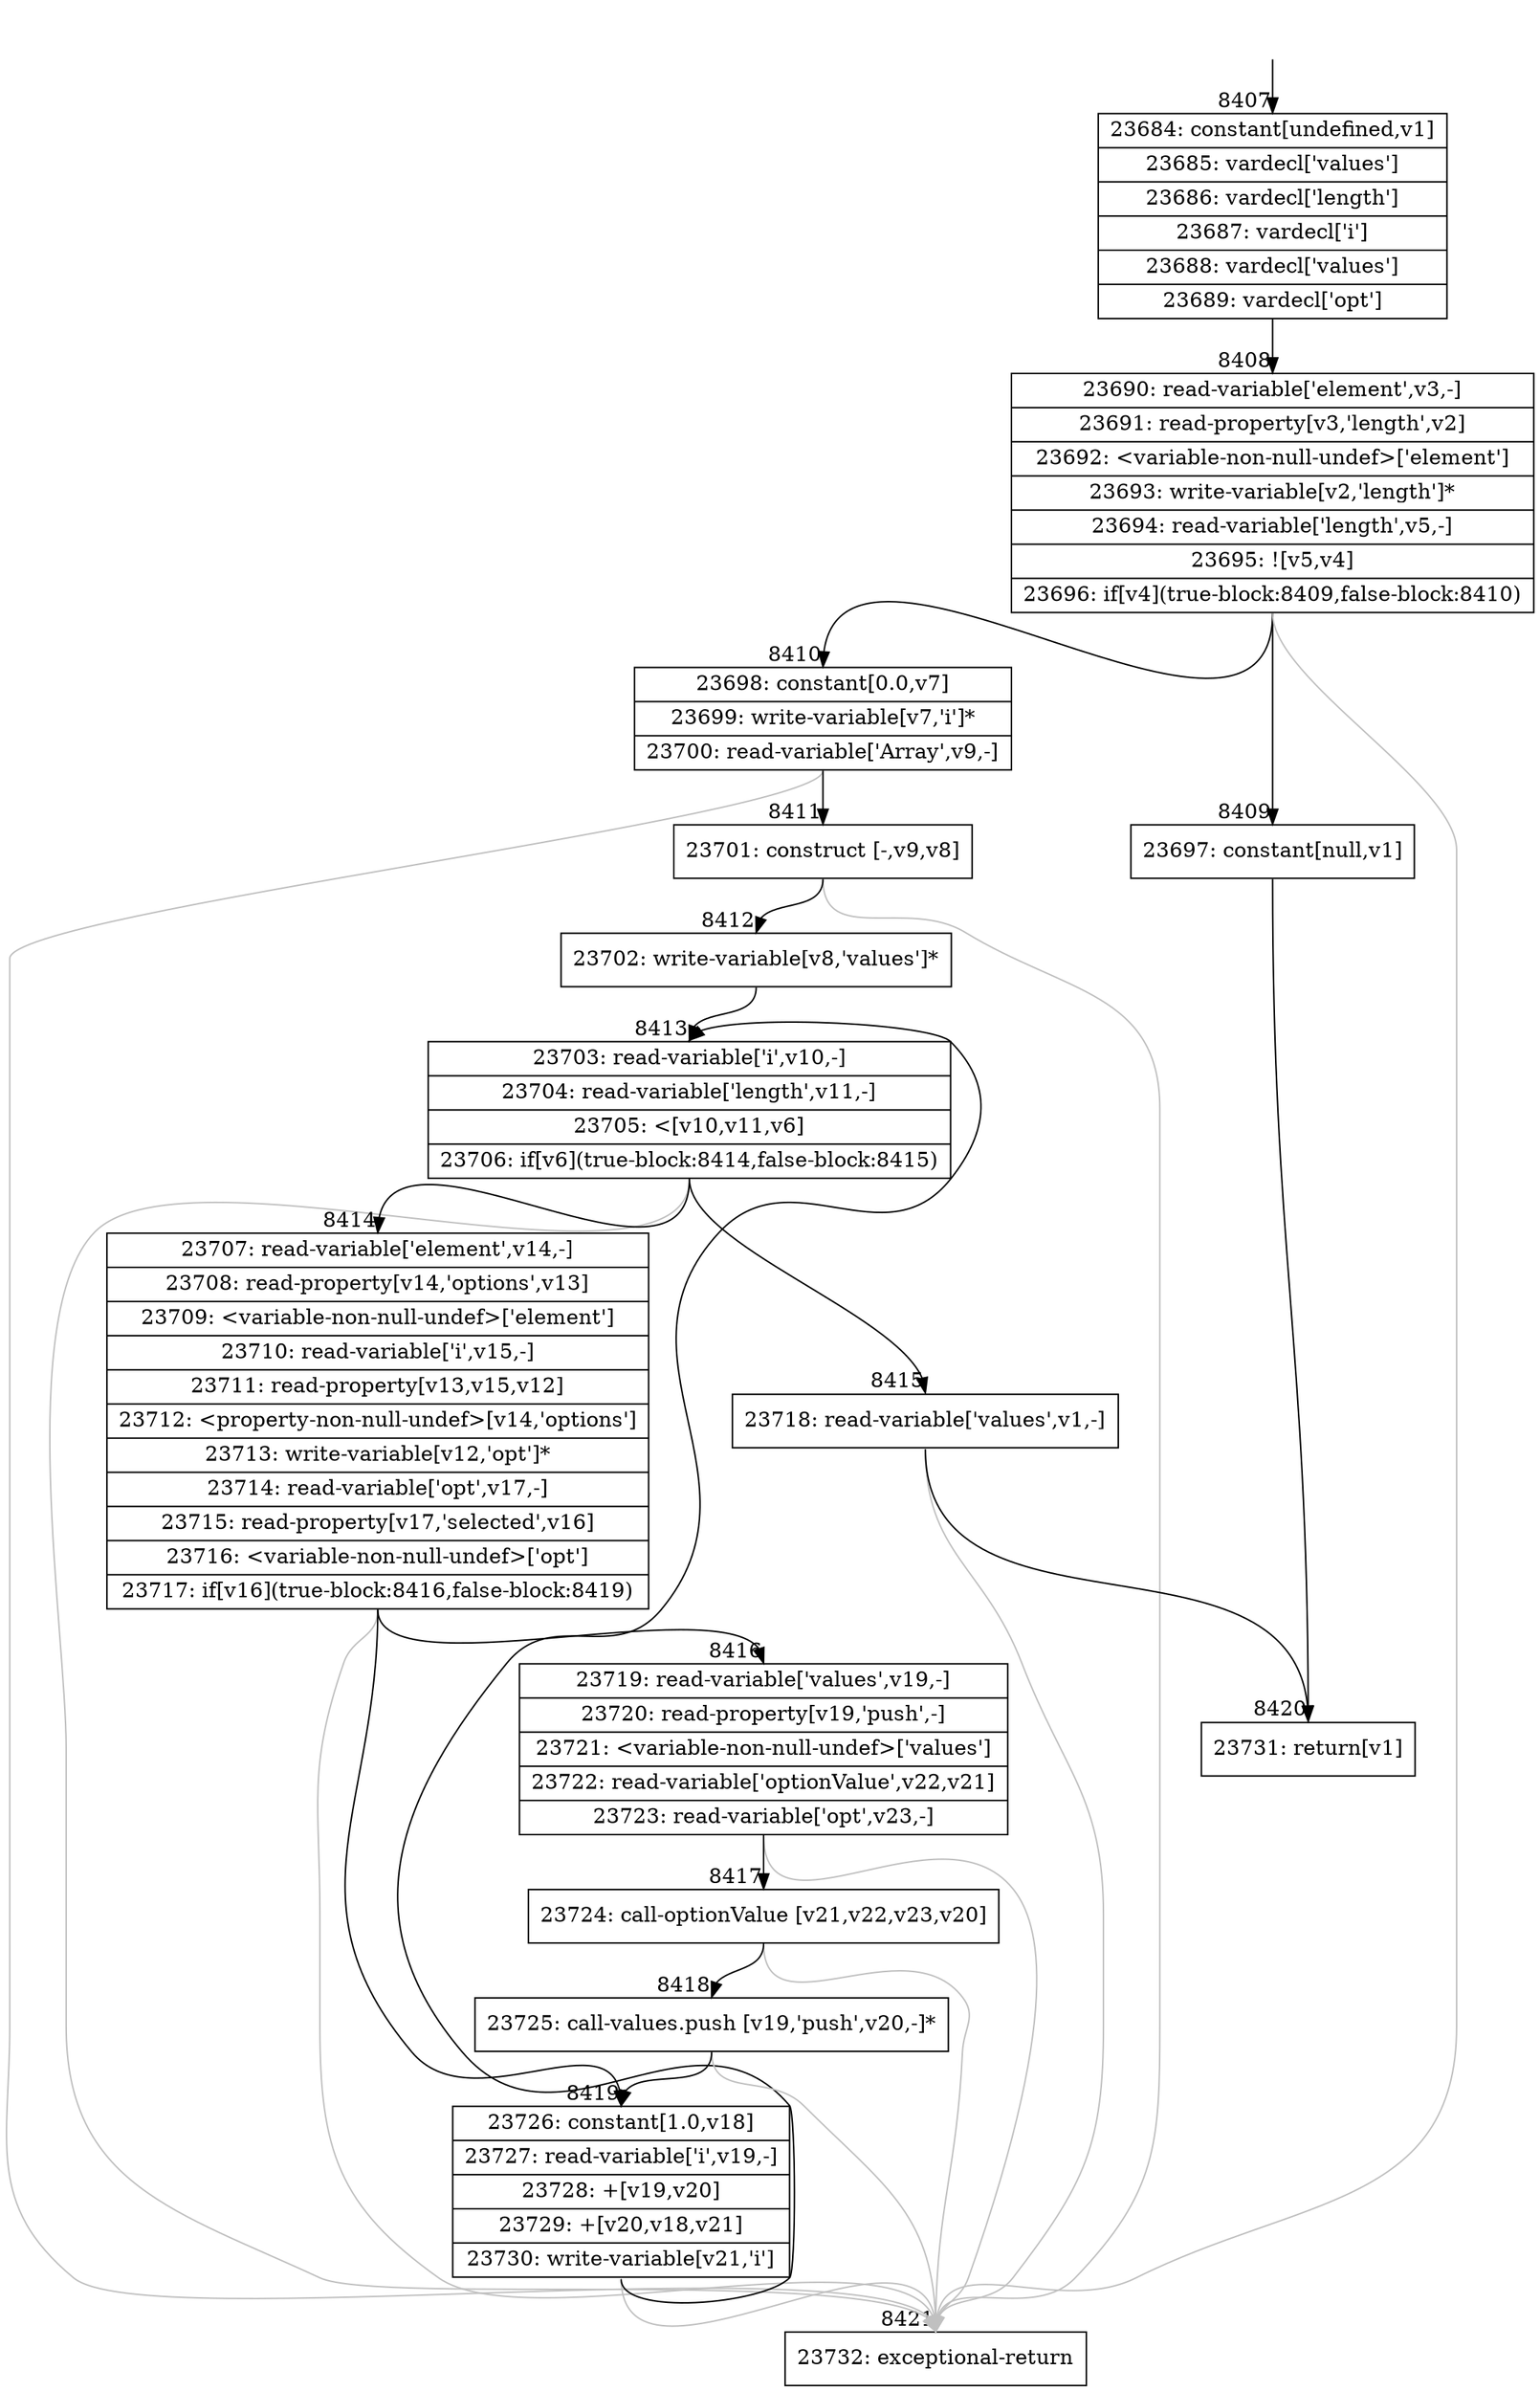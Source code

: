 digraph {
rankdir="TD"
BB_entry625[shape=none,label=""];
BB_entry625 -> BB8407 [tailport=s, headport=n, headlabel="    8407"]
BB8407 [shape=record label="{23684: constant[undefined,v1]|23685: vardecl['values']|23686: vardecl['length']|23687: vardecl['i']|23688: vardecl['values']|23689: vardecl['opt']}" ] 
BB8407 -> BB8408 [tailport=s, headport=n, headlabel="      8408"]
BB8408 [shape=record label="{23690: read-variable['element',v3,-]|23691: read-property[v3,'length',v2]|23692: \<variable-non-null-undef\>['element']|23693: write-variable[v2,'length']*|23694: read-variable['length',v5,-]|23695: ![v5,v4]|23696: if[v4](true-block:8409,false-block:8410)}" ] 
BB8408 -> BB8409 [tailport=s, headport=n, headlabel="      8409"]
BB8408 -> BB8410 [tailport=s, headport=n, headlabel="      8410"]
BB8408 -> BB8421 [tailport=s, headport=n, color=gray, headlabel="      8421"]
BB8409 [shape=record label="{23697: constant[null,v1]}" ] 
BB8409 -> BB8420 [tailport=s, headport=n, headlabel="      8420"]
BB8410 [shape=record label="{23698: constant[0.0,v7]|23699: write-variable[v7,'i']*|23700: read-variable['Array',v9,-]}" ] 
BB8410 -> BB8411 [tailport=s, headport=n, headlabel="      8411"]
BB8410 -> BB8421 [tailport=s, headport=n, color=gray]
BB8411 [shape=record label="{23701: construct [-,v9,v8]}" ] 
BB8411 -> BB8412 [tailport=s, headport=n, headlabel="      8412"]
BB8411 -> BB8421 [tailport=s, headport=n, color=gray]
BB8412 [shape=record label="{23702: write-variable[v8,'values']*}" ] 
BB8412 -> BB8413 [tailport=s, headport=n, headlabel="      8413"]
BB8413 [shape=record label="{23703: read-variable['i',v10,-]|23704: read-variable['length',v11,-]|23705: \<[v10,v11,v6]|23706: if[v6](true-block:8414,false-block:8415)}" ] 
BB8413 -> BB8414 [tailport=s, headport=n, headlabel="      8414"]
BB8413 -> BB8415 [tailport=s, headport=n, headlabel="      8415"]
BB8413 -> BB8421 [tailport=s, headport=n, color=gray]
BB8414 [shape=record label="{23707: read-variable['element',v14,-]|23708: read-property[v14,'options',v13]|23709: \<variable-non-null-undef\>['element']|23710: read-variable['i',v15,-]|23711: read-property[v13,v15,v12]|23712: \<property-non-null-undef\>[v14,'options']|23713: write-variable[v12,'opt']*|23714: read-variable['opt',v17,-]|23715: read-property[v17,'selected',v16]|23716: \<variable-non-null-undef\>['opt']|23717: if[v16](true-block:8416,false-block:8419)}" ] 
BB8414 -> BB8416 [tailport=s, headport=n, headlabel="      8416"]
BB8414 -> BB8419 [tailport=s, headport=n, headlabel="      8419"]
BB8414 -> BB8421 [tailport=s, headport=n, color=gray]
BB8415 [shape=record label="{23718: read-variable['values',v1,-]}" ] 
BB8415 -> BB8420 [tailport=s, headport=n]
BB8415 -> BB8421 [tailport=s, headport=n, color=gray]
BB8416 [shape=record label="{23719: read-variable['values',v19,-]|23720: read-property[v19,'push',-]|23721: \<variable-non-null-undef\>['values']|23722: read-variable['optionValue',v22,v21]|23723: read-variable['opt',v23,-]}" ] 
BB8416 -> BB8417 [tailport=s, headport=n, headlabel="      8417"]
BB8416 -> BB8421 [tailport=s, headport=n, color=gray]
BB8417 [shape=record label="{23724: call-optionValue [v21,v22,v23,v20]}" ] 
BB8417 -> BB8418 [tailport=s, headport=n, headlabel="      8418"]
BB8417 -> BB8421 [tailport=s, headport=n, color=gray]
BB8418 [shape=record label="{23725: call-values.push [v19,'push',v20,-]*}" ] 
BB8418 -> BB8419 [tailport=s, headport=n]
BB8418 -> BB8421 [tailport=s, headport=n, color=gray]
BB8419 [shape=record label="{23726: constant[1.0,v18]|23727: read-variable['i',v19,-]|23728: +[v19,v20]|23729: +[v20,v18,v21]|23730: write-variable[v21,'i']}" ] 
BB8419 -> BB8413 [tailport=s, headport=n]
BB8419 -> BB8421 [tailport=s, headport=n, color=gray]
BB8420 [shape=record label="{23731: return[v1]}" ] 
BB8421 [shape=record label="{23732: exceptional-return}" ] 
//#$~ 6521
}
